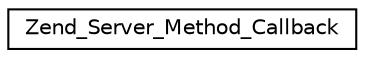 digraph G
{
  edge [fontname="Helvetica",fontsize="10",labelfontname="Helvetica",labelfontsize="10"];
  node [fontname="Helvetica",fontsize="10",shape=record];
  rankdir="LR";
  Node1 [label="Zend_Server_Method_Callback",height=0.2,width=0.4,color="black", fillcolor="white", style="filled",URL="$class_zend___server___method___callback.html"];
}
